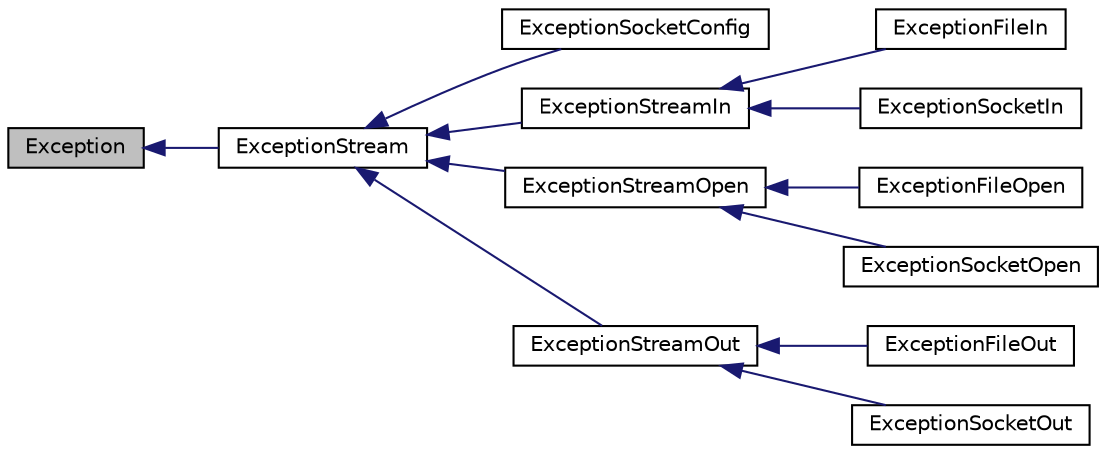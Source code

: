 digraph "Exception"
{
  edge [fontname="Helvetica",fontsize="10",labelfontname="Helvetica",labelfontsize="10"];
  node [fontname="Helvetica",fontsize="10",shape=record];
  rankdir="LR";
  Node1 [label="Exception",height=0.2,width=0.4,color="black", fillcolor="grey75", style="filled", fontcolor="black"];
  Node1 -> Node2 [dir="back",color="midnightblue",fontsize="10",style="solid",fontname="Helvetica"];
  Node2 [label="ExceptionStream",height=0.2,width=0.4,color="black", fillcolor="white", style="filled",URL="$classevo_1_1_exception_stream.html",tooltip="Base stream exception for all stream errors, see Exception. "];
  Node2 -> Node3 [dir="back",color="midnightblue",fontsize="10",style="solid",fontname="Helvetica"];
  Node3 [label="ExceptionSocketConfig",height=0.2,width=0.4,color="black", fillcolor="white", style="filled",URL="$classevo_1_1_exception_socket_config.html",tooltip="Socket config exception for getopt() or setopt() errors, see Exception. "];
  Node2 -> Node4 [dir="back",color="midnightblue",fontsize="10",style="solid",fontname="Helvetica"];
  Node4 [label="ExceptionStreamIn",height=0.2,width=0.4,color="black", fillcolor="white", style="filled",URL="$classevo_1_1_exception_stream_in.html",tooltip="Input stream exception for stream read errors, see Exception. "];
  Node4 -> Node5 [dir="back",color="midnightblue",fontsize="10",style="solid",fontname="Helvetica"];
  Node5 [label="ExceptionFileIn",height=0.2,width=0.4,color="black", fillcolor="white", style="filled",URL="$classevo_1_1_exception_file_in.html",tooltip="File input stream exception for file read errors, see Exception. "];
  Node4 -> Node6 [dir="back",color="midnightblue",fontsize="10",style="solid",fontname="Helvetica"];
  Node6 [label="ExceptionSocketIn",height=0.2,width=0.4,color="black", fillcolor="white", style="filled",URL="$classevo_1_1_exception_socket_in.html",tooltip="Socket input stream exception for socket read errors, see Exception. "];
  Node2 -> Node7 [dir="back",color="midnightblue",fontsize="10",style="solid",fontname="Helvetica"];
  Node7 [label="ExceptionStreamOpen",height=0.2,width=0.4,color="black", fillcolor="white", style="filled",URL="$classevo_1_1_exception_stream_open.html",tooltip="Stream open exception for errors opening a stream, see Exception. "];
  Node7 -> Node8 [dir="back",color="midnightblue",fontsize="10",style="solid",fontname="Helvetica"];
  Node8 [label="ExceptionFileOpen",height=0.2,width=0.4,color="black", fillcolor="white", style="filled",URL="$classevo_1_1_exception_file_open.html",tooltip="File open exception for errors opening a file, see Exception. "];
  Node7 -> Node9 [dir="back",color="midnightblue",fontsize="10",style="solid",fontname="Helvetica"];
  Node9 [label="ExceptionSocketOpen",height=0.2,width=0.4,color="black", fillcolor="white", style="filled",URL="$classevo_1_1_exception_socket_open.html",tooltip="Socket open exception for socket connect/bind/listen errors, see Exception. "];
  Node2 -> Node10 [dir="back",color="midnightblue",fontsize="10",style="solid",fontname="Helvetica"];
  Node10 [label="ExceptionStreamOut",height=0.2,width=0.4,color="black", fillcolor="white", style="filled",URL="$classevo_1_1_exception_stream_out.html",tooltip="Output stream exception for stream write errors, see Exception. "];
  Node10 -> Node11 [dir="back",color="midnightblue",fontsize="10",style="solid",fontname="Helvetica"];
  Node11 [label="ExceptionFileOut",height=0.2,width=0.4,color="black", fillcolor="white", style="filled",URL="$classevo_1_1_exception_file_out.html",tooltip="File output stream exception for file write errors, see Exception. "];
  Node10 -> Node12 [dir="back",color="midnightblue",fontsize="10",style="solid",fontname="Helvetica"];
  Node12 [label="ExceptionSocketOut",height=0.2,width=0.4,color="black", fillcolor="white", style="filled",URL="$classevo_1_1_exception_socket_out.html",tooltip="Socket output stream exception for socket write errors, see Exception. "];
}
